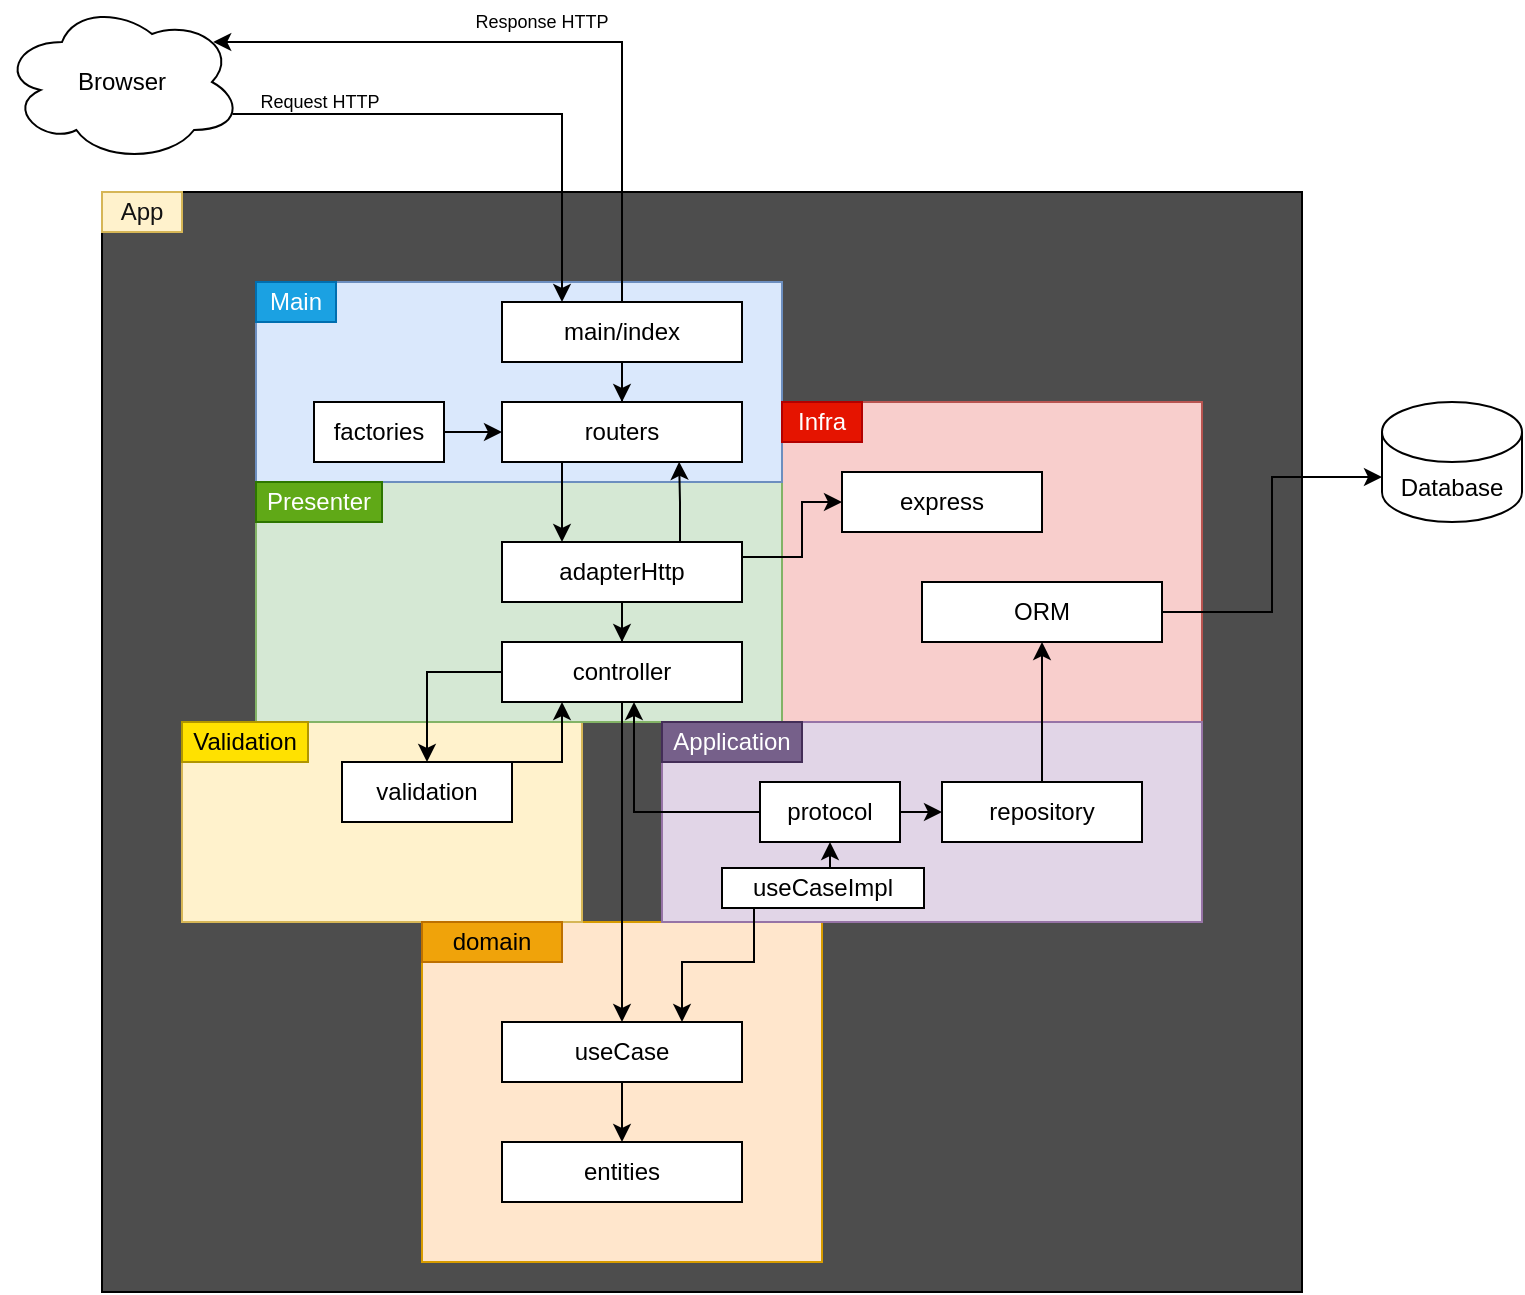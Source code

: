 <mxfile>
    <diagram id="y7NGtSW4NpLqVGNgTR3C" name="Page-1">
        <mxGraphModel dx="730" dy="565" grid="1" gridSize="10" guides="1" tooltips="1" connect="1" arrows="1" fold="1" page="1" pageScale="1" pageWidth="827" pageHeight="1169" math="0" shadow="0">
            <root>
                <mxCell id="0"/>
                <mxCell id="1" parent="0"/>
                <mxCell id="vr0si7nwVERaPmqfHwFy-69" value="" style="rounded=0;whiteSpace=wrap;html=1;fillColor=#4D4D4D;" parent="1" vertex="1">
                    <mxGeometry x="84" y="215" width="600" height="550" as="geometry"/>
                </mxCell>
                <mxCell id="vr0si7nwVERaPmqfHwFy-49" value="" style="rounded=0;whiteSpace=wrap;html=1;strokeColor=#d79b00;fillColor=#ffe6cc;" parent="1" vertex="1">
                    <mxGeometry x="244" y="580" width="200" height="170" as="geometry"/>
                </mxCell>
                <mxCell id="vr0si7nwVERaPmqfHwFy-45" value="" style="rounded=0;whiteSpace=wrap;html=1;strokeColor=#b85450;fillColor=#f8cecc;" parent="1" vertex="1">
                    <mxGeometry x="424" y="320" width="210" height="160" as="geometry"/>
                </mxCell>
                <mxCell id="vr0si7nwVERaPmqfHwFy-44" value="" style="rounded=0;whiteSpace=wrap;html=1;strokeColor=#9673a6;fillColor=#e1d5e7;" parent="1" vertex="1">
                    <mxGeometry x="364" y="480" width="270" height="100" as="geometry"/>
                </mxCell>
                <mxCell id="vr0si7nwVERaPmqfHwFy-43" value="" style="rounded=0;whiteSpace=wrap;html=1;strokeColor=#d6b656;fillColor=#fff2cc;" parent="1" vertex="1">
                    <mxGeometry x="124" y="480" width="200" height="100" as="geometry"/>
                </mxCell>
                <mxCell id="vr0si7nwVERaPmqfHwFy-42" value="" style="rounded=0;whiteSpace=wrap;html=1;strokeColor=#82b366;fillColor=#d5e8d4;" parent="1" vertex="1">
                    <mxGeometry x="161" y="360" width="263" height="120" as="geometry"/>
                </mxCell>
                <mxCell id="vr0si7nwVERaPmqfHwFy-41" value="" style="rounded=0;whiteSpace=wrap;html=1;strokeColor=#6c8ebf;fillColor=#dae8fc;" parent="1" vertex="1">
                    <mxGeometry x="161" y="260" width="263" height="100" as="geometry"/>
                </mxCell>
                <mxCell id="vr0si7nwVERaPmqfHwFy-71" style="edgeStyle=orthogonalEdgeStyle;rounded=0;orthogonalLoop=1;jettySize=auto;html=1;exitX=0.96;exitY=0.7;exitDx=0;exitDy=0;exitPerimeter=0;entryX=0.25;entryY=0;entryDx=0;entryDy=0;" parent="1" source="vr0si7nwVERaPmqfHwFy-1" target="vr0si7nwVERaPmqfHwFy-5" edge="1">
                    <mxGeometry relative="1" as="geometry">
                        <Array as="points">
                            <mxPoint x="314" y="176"/>
                        </Array>
                    </mxGeometry>
                </mxCell>
                <mxCell id="vr0si7nwVERaPmqfHwFy-1" value="Browser" style="ellipse;shape=cloud;whiteSpace=wrap;html=1;" parent="1" vertex="1">
                    <mxGeometry x="34" y="120" width="120" height="80" as="geometry"/>
                </mxCell>
                <mxCell id="vr0si7nwVERaPmqfHwFy-4" value="Request HTTP" style="text;html=1;strokeColor=none;fillColor=none;align=center;verticalAlign=middle;whiteSpace=wrap;rounded=0;fontSize=9;" parent="1" vertex="1">
                    <mxGeometry x="152.5" y="160" width="80" height="20" as="geometry"/>
                </mxCell>
                <mxCell id="vr0si7nwVERaPmqfHwFy-10" style="edgeStyle=orthogonalEdgeStyle;rounded=0;orthogonalLoop=1;jettySize=auto;html=1;entryX=0.5;entryY=0;entryDx=0;entryDy=0;" parent="1" source="vr0si7nwVERaPmqfHwFy-5" target="vr0si7nwVERaPmqfHwFy-9" edge="1">
                    <mxGeometry relative="1" as="geometry"/>
                </mxCell>
                <mxCell id="vr0si7nwVERaPmqfHwFy-74" style="edgeStyle=orthogonalEdgeStyle;rounded=0;orthogonalLoop=1;jettySize=auto;html=1;entryX=0.88;entryY=0.25;entryDx=0;entryDy=0;entryPerimeter=0;fontSize=9;exitX=0.5;exitY=0;exitDx=0;exitDy=0;" parent="1" source="vr0si7nwVERaPmqfHwFy-5" target="vr0si7nwVERaPmqfHwFy-1" edge="1">
                    <mxGeometry relative="1" as="geometry">
                        <Array as="points">
                            <mxPoint x="344" y="140"/>
                        </Array>
                    </mxGeometry>
                </mxCell>
                <mxCell id="vr0si7nwVERaPmqfHwFy-5" value="main/index" style="rounded=0;whiteSpace=wrap;html=1;" parent="1" vertex="1">
                    <mxGeometry x="284" y="270" width="120" height="30" as="geometry"/>
                </mxCell>
                <mxCell id="vr0si7nwVERaPmqfHwFy-7" value="App" style="text;html=1;align=center;verticalAlign=middle;whiteSpace=wrap;rounded=0;strokeColor=#d6b656;fillColor=#fff2cc;fontColor=#121212;" parent="1" vertex="1">
                    <mxGeometry x="84" y="215" width="40" height="20" as="geometry"/>
                </mxCell>
                <mxCell id="vr0si7nwVERaPmqfHwFy-12" style="edgeStyle=orthogonalEdgeStyle;rounded=0;orthogonalLoop=1;jettySize=auto;html=1;exitX=0.25;exitY=1;exitDx=0;exitDy=0;entryX=0.25;entryY=0;entryDx=0;entryDy=0;" parent="1" source="vr0si7nwVERaPmqfHwFy-9" target="vr0si7nwVERaPmqfHwFy-11" edge="1">
                    <mxGeometry relative="1" as="geometry"/>
                </mxCell>
                <mxCell id="vr0si7nwVERaPmqfHwFy-57" style="edgeStyle=orthogonalEdgeStyle;rounded=0;orthogonalLoop=1;jettySize=auto;html=1;entryX=0;entryY=0.5;entryDx=0;entryDy=0;exitX=1;exitY=0.25;exitDx=0;exitDy=0;" parent="1" source="vr0si7nwVERaPmqfHwFy-11" target="vr0si7nwVERaPmqfHwFy-56" edge="1">
                    <mxGeometry relative="1" as="geometry">
                        <Array as="points">
                            <mxPoint x="434" y="398"/>
                            <mxPoint x="434" y="370"/>
                        </Array>
                    </mxGeometry>
                </mxCell>
                <mxCell id="vr0si7nwVERaPmqfHwFy-9" value="routers" style="rounded=0;whiteSpace=wrap;html=1;" parent="1" vertex="1">
                    <mxGeometry x="284" y="320" width="120" height="30" as="geometry"/>
                </mxCell>
                <mxCell id="vr0si7nwVERaPmqfHwFy-14" style="edgeStyle=orthogonalEdgeStyle;rounded=0;orthogonalLoop=1;jettySize=auto;html=1;" parent="1" source="vr0si7nwVERaPmqfHwFy-11" target="vr0si7nwVERaPmqfHwFy-13" edge="1">
                    <mxGeometry relative="1" as="geometry"/>
                </mxCell>
                <mxCell id="vr0si7nwVERaPmqfHwFy-62" style="edgeStyle=orthogonalEdgeStyle;rounded=0;orthogonalLoop=1;jettySize=auto;html=1;entryX=0.738;entryY=0.997;entryDx=0;entryDy=0;entryPerimeter=0;exitX=0.722;exitY=0.02;exitDx=0;exitDy=0;exitPerimeter=0;" parent="1" source="vr0si7nwVERaPmqfHwFy-11" target="vr0si7nwVERaPmqfHwFy-9" edge="1">
                    <mxGeometry relative="1" as="geometry">
                        <Array as="points">
                            <mxPoint x="373" y="391"/>
                            <mxPoint x="373" y="370"/>
                            <mxPoint x="373" y="370"/>
                        </Array>
                    </mxGeometry>
                </mxCell>
                <mxCell id="vr0si7nwVERaPmqfHwFy-11" value="adapterHttp" style="rounded=0;whiteSpace=wrap;html=1;" parent="1" vertex="1">
                    <mxGeometry x="284" y="390" width="120" height="30" as="geometry"/>
                </mxCell>
                <mxCell id="vr0si7nwVERaPmqfHwFy-23" style="edgeStyle=orthogonalEdgeStyle;rounded=0;orthogonalLoop=1;jettySize=auto;html=1;entryX=0.5;entryY=0;entryDx=0;entryDy=0;exitX=0;exitY=0.5;exitDx=0;exitDy=0;" parent="1" source="vr0si7nwVERaPmqfHwFy-13" target="vr0si7nwVERaPmqfHwFy-16" edge="1">
                    <mxGeometry relative="1" as="geometry"/>
                </mxCell>
                <mxCell id="vr0si7nwVERaPmqfHwFy-34" style="edgeStyle=orthogonalEdgeStyle;rounded=0;orthogonalLoop=1;jettySize=auto;html=1;" parent="1" source="vr0si7nwVERaPmqfHwFy-13" target="vr0si7nwVERaPmqfHwFy-20" edge="1">
                    <mxGeometry relative="1" as="geometry"/>
                </mxCell>
                <mxCell id="vr0si7nwVERaPmqfHwFy-13" value="controller" style="rounded=0;whiteSpace=wrap;html=1;" parent="1" vertex="1">
                    <mxGeometry x="284" y="440" width="120" height="30" as="geometry"/>
                </mxCell>
                <mxCell id="vr0si7nwVERaPmqfHwFy-66" style="edgeStyle=orthogonalEdgeStyle;rounded=0;orthogonalLoop=1;jettySize=auto;html=1;entryX=0.25;entryY=1;entryDx=0;entryDy=0;exitX=0.75;exitY=0;exitDx=0;exitDy=0;" parent="1" source="vr0si7nwVERaPmqfHwFy-16" target="vr0si7nwVERaPmqfHwFy-13" edge="1">
                    <mxGeometry relative="1" as="geometry">
                        <Array as="points">
                            <mxPoint x="314" y="500"/>
                        </Array>
                    </mxGeometry>
                </mxCell>
                <mxCell id="vr0si7nwVERaPmqfHwFy-16" value="validation" style="rounded=0;whiteSpace=wrap;html=1;" parent="1" vertex="1">
                    <mxGeometry x="204" y="500" width="85" height="30" as="geometry"/>
                </mxCell>
                <mxCell id="vr0si7nwVERaPmqfHwFy-48" style="edgeStyle=orthogonalEdgeStyle;rounded=0;orthogonalLoop=1;jettySize=auto;html=1;" parent="1" source="vr0si7nwVERaPmqfHwFy-20" target="vr0si7nwVERaPmqfHwFy-47" edge="1">
                    <mxGeometry relative="1" as="geometry"/>
                </mxCell>
                <mxCell id="vr0si7nwVERaPmqfHwFy-20" value="useCase" style="rounded=0;whiteSpace=wrap;html=1;" parent="1" vertex="1">
                    <mxGeometry x="284" y="630" width="120" height="30" as="geometry"/>
                </mxCell>
                <mxCell id="vr0si7nwVERaPmqfHwFy-36" style="edgeStyle=orthogonalEdgeStyle;rounded=0;orthogonalLoop=1;jettySize=auto;html=1;entryX=0.5;entryY=1;entryDx=0;entryDy=0;" parent="1" source="vr0si7nwVERaPmqfHwFy-24" target="vr0si7nwVERaPmqfHwFy-28" edge="1">
                    <mxGeometry relative="1" as="geometry"/>
                </mxCell>
                <mxCell id="vr0si7nwVERaPmqfHwFy-24" value="repository" style="rounded=0;whiteSpace=wrap;html=1;" parent="1" vertex="1">
                    <mxGeometry x="504" y="510" width="100" height="30" as="geometry"/>
                </mxCell>
                <mxCell id="vr0si7nwVERaPmqfHwFy-27" value="Database" style="shape=cylinder3;whiteSpace=wrap;html=1;boundedLbl=1;backgroundOutline=1;size=15;" parent="1" vertex="1">
                    <mxGeometry x="724" y="320" width="70" height="60" as="geometry"/>
                </mxCell>
                <mxCell id="vr0si7nwVERaPmqfHwFy-30" style="edgeStyle=orthogonalEdgeStyle;rounded=0;orthogonalLoop=1;jettySize=auto;html=1;entryX=0;entryY=0;entryDx=0;entryDy=37.5;entryPerimeter=0;" parent="1" source="vr0si7nwVERaPmqfHwFy-28" target="vr0si7nwVERaPmqfHwFy-27" edge="1">
                    <mxGeometry relative="1" as="geometry"/>
                </mxCell>
                <mxCell id="vr0si7nwVERaPmqfHwFy-28" value="ORM" style="rounded=0;whiteSpace=wrap;html=1;" parent="1" vertex="1">
                    <mxGeometry x="494" y="410" width="120" height="30" as="geometry"/>
                </mxCell>
                <mxCell id="vr0si7nwVERaPmqfHwFy-47" value="entities" style="rounded=0;whiteSpace=wrap;html=1;" parent="1" vertex="1">
                    <mxGeometry x="284" y="690" width="120" height="30" as="geometry"/>
                </mxCell>
                <mxCell id="vr0si7nwVERaPmqfHwFy-51" value="Main" style="text;html=1;align=center;verticalAlign=middle;whiteSpace=wrap;rounded=0;strokeColor=#006EAF;fillColor=#1ba1e2;fontColor=#ffffff;" parent="1" vertex="1">
                    <mxGeometry x="161" y="260" width="40" height="20" as="geometry"/>
                </mxCell>
                <mxCell id="vr0si7nwVERaPmqfHwFy-52" value="Presenter" style="text;html=1;align=center;verticalAlign=middle;whiteSpace=wrap;rounded=0;strokeColor=#2D7600;fillColor=#60a917;fontColor=#ffffff;" parent="1" vertex="1">
                    <mxGeometry x="161" y="360" width="63" height="20" as="geometry"/>
                </mxCell>
                <mxCell id="vr0si7nwVERaPmqfHwFy-53" value="Validation" style="text;html=1;align=center;verticalAlign=middle;whiteSpace=wrap;rounded=0;strokeColor=#B09500;fillColor=#FFE100;fontColor=#000000;" parent="1" vertex="1">
                    <mxGeometry x="124" y="480" width="63" height="20" as="geometry"/>
                </mxCell>
                <mxCell id="vr0si7nwVERaPmqfHwFy-54" value="Infra" style="text;html=1;align=center;verticalAlign=middle;whiteSpace=wrap;rounded=0;strokeColor=#B20000;fillColor=#e51400;fontColor=#ffffff;" parent="1" vertex="1">
                    <mxGeometry x="424" y="320" width="40" height="20" as="geometry"/>
                </mxCell>
                <mxCell id="vr0si7nwVERaPmqfHwFy-55" value="Application" style="text;html=1;align=center;verticalAlign=middle;whiteSpace=wrap;rounded=0;strokeColor=#432D57;fillColor=#76608a;fontColor=#ffffff;" parent="1" vertex="1">
                    <mxGeometry x="364" y="480" width="70" height="20" as="geometry"/>
                </mxCell>
                <mxCell id="vr0si7nwVERaPmqfHwFy-56" value="express" style="rounded=0;whiteSpace=wrap;html=1;" parent="1" vertex="1">
                    <mxGeometry x="454" y="355" width="100" height="30" as="geometry"/>
                </mxCell>
                <mxCell id="vr0si7nwVERaPmqfHwFy-58" value="domain" style="text;html=1;align=center;verticalAlign=middle;whiteSpace=wrap;rounded=0;strokeColor=#BD7000;fillColor=#f0a30a;fontColor=#000000;" parent="1" vertex="1">
                    <mxGeometry x="244" y="580" width="70" height="20" as="geometry"/>
                </mxCell>
                <mxCell id="vr0si7nwVERaPmqfHwFy-60" style="edgeStyle=orthogonalEdgeStyle;rounded=0;orthogonalLoop=1;jettySize=auto;html=1;entryX=0;entryY=0.5;entryDx=0;entryDy=0;exitX=1;exitY=0.5;exitDx=0;exitDy=0;" parent="1" source="vr0si7nwVERaPmqfHwFy-59" target="vr0si7nwVERaPmqfHwFy-9" edge="1">
                    <mxGeometry relative="1" as="geometry">
                        <Array as="points"/>
                    </mxGeometry>
                </mxCell>
                <mxCell id="vr0si7nwVERaPmqfHwFy-59" value="factories" style="rounded=0;whiteSpace=wrap;html=1;" parent="1" vertex="1">
                    <mxGeometry x="190" y="320" width="65" height="30" as="geometry"/>
                </mxCell>
                <mxCell id="vr0si7nwVERaPmqfHwFy-64" style="edgeStyle=orthogonalEdgeStyle;rounded=0;orthogonalLoop=1;jettySize=auto;html=1;entryX=0;entryY=0.5;entryDx=0;entryDy=0;" parent="1" source="vr0si7nwVERaPmqfHwFy-63" target="vr0si7nwVERaPmqfHwFy-24" edge="1">
                    <mxGeometry relative="1" as="geometry"/>
                </mxCell>
                <mxCell id="vr0si7nwVERaPmqfHwFy-65" style="edgeStyle=orthogonalEdgeStyle;rounded=0;orthogonalLoop=1;jettySize=auto;html=1;" parent="1" source="vr0si7nwVERaPmqfHwFy-63" edge="1">
                    <mxGeometry relative="1" as="geometry">
                        <mxPoint x="350" y="470" as="targetPoint"/>
                        <Array as="points">
                            <mxPoint x="350" y="525"/>
                            <mxPoint x="350" y="470"/>
                        </Array>
                    </mxGeometry>
                </mxCell>
                <mxCell id="vr0si7nwVERaPmqfHwFy-63" value="protocol" style="rounded=0;whiteSpace=wrap;html=1;" parent="1" vertex="1">
                    <mxGeometry x="413" y="510" width="70" height="30" as="geometry"/>
                </mxCell>
                <mxCell id="vr0si7nwVERaPmqfHwFy-75" value="Response HTTP" style="text;html=1;strokeColor=none;fillColor=none;align=center;verticalAlign=middle;whiteSpace=wrap;rounded=0;fontSize=9;" parent="1" vertex="1">
                    <mxGeometry x="264" y="120" width="80" height="20" as="geometry"/>
                </mxCell>
                <mxCell id="vr0si7nwVERaPmqfHwFy-78" style="edgeStyle=orthogonalEdgeStyle;rounded=0;orthogonalLoop=1;jettySize=auto;html=1;entryX=0.75;entryY=0;entryDx=0;entryDy=0;fontSize=9;" parent="1" source="vr0si7nwVERaPmqfHwFy-77" target="vr0si7nwVERaPmqfHwFy-20" edge="1">
                    <mxGeometry relative="1" as="geometry">
                        <Array as="points">
                            <mxPoint x="410" y="600"/>
                            <mxPoint x="374" y="600"/>
                        </Array>
                    </mxGeometry>
                </mxCell>
                <mxCell id="vr0si7nwVERaPmqfHwFy-79" style="edgeStyle=orthogonalEdgeStyle;rounded=0;orthogonalLoop=1;jettySize=auto;html=1;entryX=0.5;entryY=1;entryDx=0;entryDy=0;fontSize=9;exitX=0.498;exitY=-0.002;exitDx=0;exitDy=0;exitPerimeter=0;" parent="1" source="vr0si7nwVERaPmqfHwFy-77" target="vr0si7nwVERaPmqfHwFy-63" edge="1">
                    <mxGeometry relative="1" as="geometry">
                        <mxPoint x="449.338" y="552.84" as="sourcePoint"/>
                        <mxPoint x="447" y="540.0" as="targetPoint"/>
                        <Array as="points">
                            <mxPoint x="448" y="553"/>
                        </Array>
                    </mxGeometry>
                </mxCell>
                <mxCell id="vr0si7nwVERaPmqfHwFy-77" value="useCaseImpl" style="rounded=0;whiteSpace=wrap;html=1;" parent="1" vertex="1">
                    <mxGeometry x="394" y="553" width="101" height="20" as="geometry"/>
                </mxCell>
            </root>
        </mxGraphModel>
    </diagram>
</mxfile>